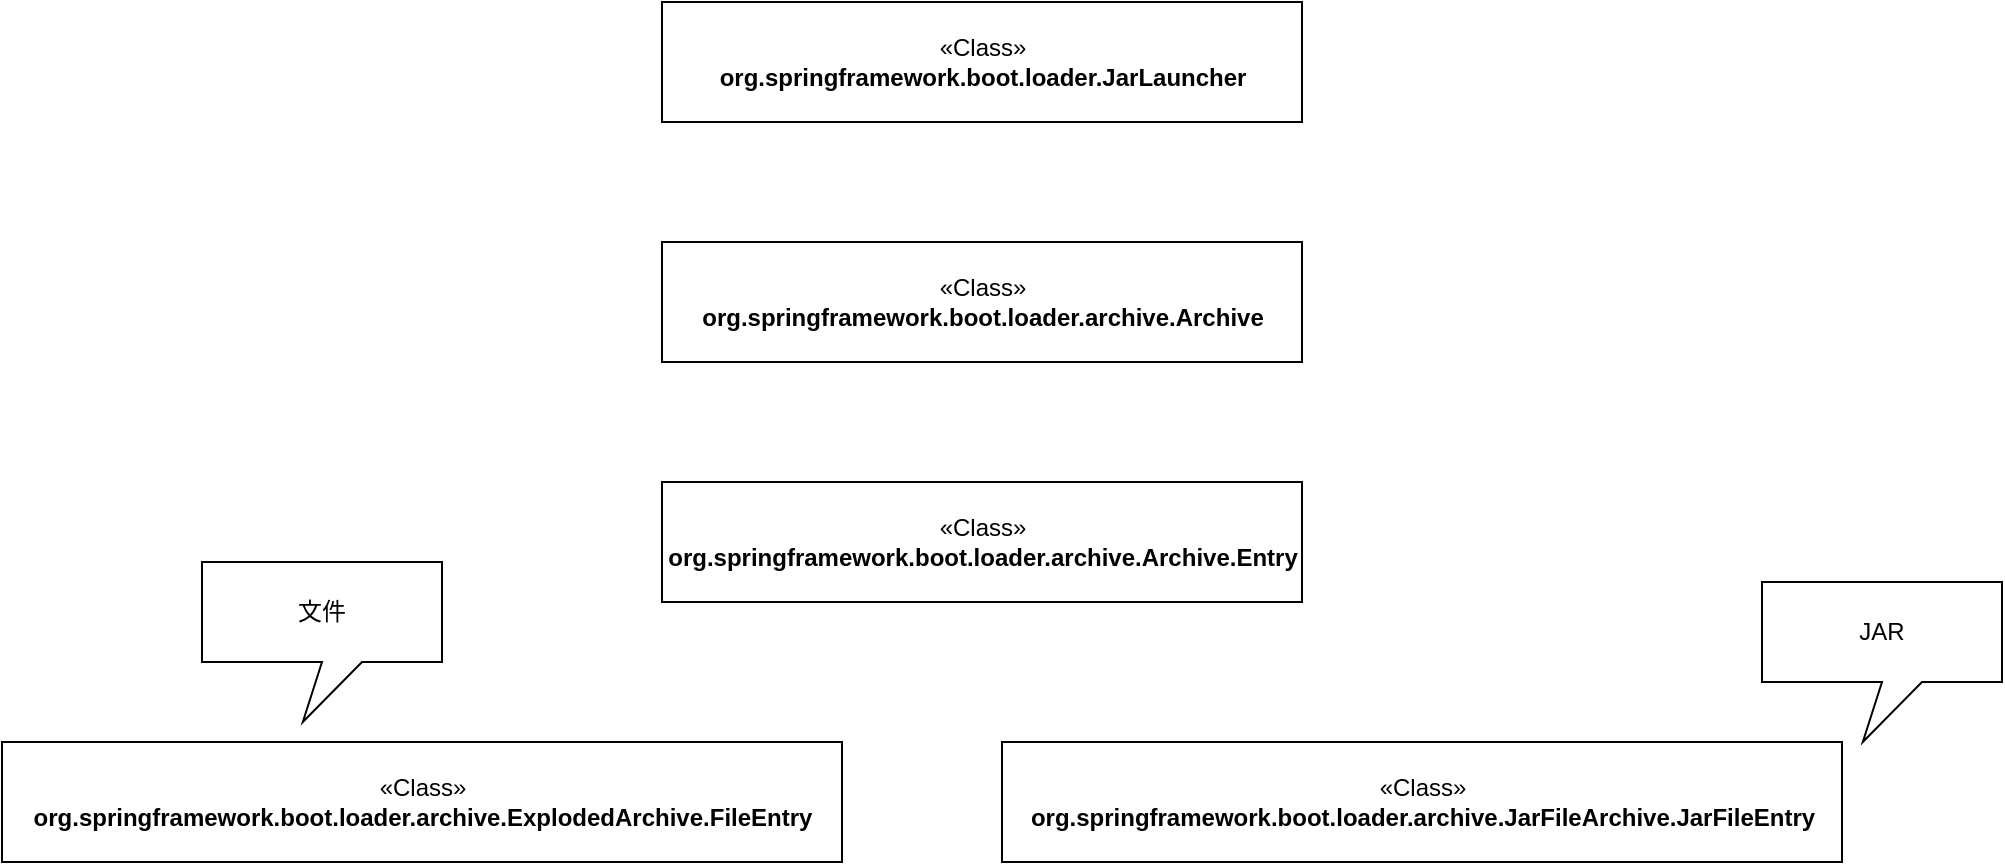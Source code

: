 <mxfile version="20.3.0" type="device" pages="4"><diagram id="C5RBs43oDa-KdzZeNtuy" name="Boot Loader"><mxGraphModel dx="2621" dy="949" grid="1" gridSize="10" guides="1" tooltips="1" connect="1" arrows="1" fold="1" page="1" pageScale="1" pageWidth="827" pageHeight="1169" math="0" shadow="0"><root><mxCell id="WIyWlLk6GJQsqaUBKTNV-0"/><mxCell id="WIyWlLk6GJQsqaUBKTNV-1" parent="WIyWlLk6GJQsqaUBKTNV-0"/><mxCell id="QLGtdcmI91O_ytMZQbwv-1" value="«Class»&lt;br&gt;&lt;b&gt;org.springframework.boot.loader.JarLauncher&lt;/b&gt;" style="html=1;" parent="WIyWlLk6GJQsqaUBKTNV-1" vertex="1"><mxGeometry x="110" y="80" width="320" height="60" as="geometry"/></mxCell><mxCell id="VKMOhA0NCY-NuCWpS-MV-0" value="«Class»&lt;br&gt;&lt;b&gt;org.springframework.boot.loader.archive.Archive&lt;/b&gt;" style="html=1;" parent="WIyWlLk6GJQsqaUBKTNV-1" vertex="1"><mxGeometry x="110" y="200" width="320" height="60" as="geometry"/></mxCell><mxCell id="VKMOhA0NCY-NuCWpS-MV-1" value="«Class»&lt;br&gt;&lt;b&gt;org.springframework.boot.loader.archive.Archive.Entry&lt;/b&gt;" style="html=1;" parent="WIyWlLk6GJQsqaUBKTNV-1" vertex="1"><mxGeometry x="110" y="320" width="320" height="60" as="geometry"/></mxCell><mxCell id="VKMOhA0NCY-NuCWpS-MV-2" value="«Class»&lt;br&gt;&lt;b&gt;org.springframework.boot.loader.archive.ExplodedArchive.FileEntry&lt;/b&gt;" style="html=1;" parent="WIyWlLk6GJQsqaUBKTNV-1" vertex="1"><mxGeometry x="-220" y="450" width="420" height="60" as="geometry"/></mxCell><mxCell id="VKMOhA0NCY-NuCWpS-MV-3" value="«Class»&lt;br&gt;&lt;b&gt;org.springframework.boot.loader.archive.JarFileArchive.JarFileEntry&lt;/b&gt;" style="html=1;" parent="WIyWlLk6GJQsqaUBKTNV-1" vertex="1"><mxGeometry x="280" y="450" width="420" height="60" as="geometry"/></mxCell><mxCell id="VKMOhA0NCY-NuCWpS-MV-4" value="JAR" style="shape=callout;whiteSpace=wrap;html=1;perimeter=calloutPerimeter;position2=0.42;" parent="WIyWlLk6GJQsqaUBKTNV-1" vertex="1"><mxGeometry x="660" y="370" width="120" height="80" as="geometry"/></mxCell><mxCell id="VKMOhA0NCY-NuCWpS-MV-6" value="文件" style="shape=callout;whiteSpace=wrap;html=1;perimeter=calloutPerimeter;position2=0.42;" parent="WIyWlLk6GJQsqaUBKTNV-1" vertex="1"><mxGeometry x="-120" y="360" width="120" height="80" as="geometry"/></mxCell></root></mxGraphModel></diagram><diagram id="9JPVaGamAzxk1OnJRVZB" name="Boot WebServer"><mxGraphModel dx="820" dy="949" grid="1" gridSize="10" guides="1" tooltips="1" connect="1" arrows="1" fold="1" page="1" pageScale="1" pageWidth="827" pageHeight="1169" math="0" shadow="0"><root><mxCell id="0"/><mxCell id="1" parent="0"/><mxCell id="_FbnhEn8PuH-BXk9b7cK-2" value="&lt;p style=&quot;margin:0px;margin-top:4px;text-align:center;&quot;&gt;&lt;i&gt;&amp;lt;&amp;lt;Interface&amp;gt;&amp;gt;&lt;/i&gt;&lt;br&gt;&lt;b&gt;WebServer&lt;/b&gt;&lt;/p&gt;&lt;hr size=&quot;1&quot;&gt;&lt;p style=&quot;margin:0px;margin-left:4px;&quot;&gt;+ start(): Void&lt;br&gt;+ stop(): Void&lt;br&gt;+ getPort(): int&lt;/p&gt;" style="verticalAlign=top;align=left;overflow=fill;fontSize=12;fontFamily=Helvetica;html=1;" vertex="1" parent="1"><mxGeometry x="360" y="60" width="180" height="100" as="geometry"/></mxCell><mxCell id="_FbnhEn8PuH-BXk9b7cK-18" style="edgeStyle=orthogonalEdgeStyle;rounded=0;orthogonalLoop=1;jettySize=auto;html=1;exitX=0.5;exitY=0;exitDx=0;exitDy=0;" edge="1" parent="1" source="_FbnhEn8PuH-BXk9b7cK-10" target="_FbnhEn8PuH-BXk9b7cK-2"><mxGeometry relative="1" as="geometry"/></mxCell><mxCell id="_FbnhEn8PuH-BXk9b7cK-10" value="JettyWebServer" style="swimlane;fontStyle=1;align=center;verticalAlign=top;childLayout=stackLayout;horizontal=1;startSize=26;horizontalStack=0;resizeParent=1;resizeParentMax=0;resizeLast=0;collapsible=1;marginBottom=0;" vertex="1" parent="1"><mxGeometry x="50" y="360" width="160" height="34" as="geometry"/></mxCell><mxCell id="_FbnhEn8PuH-BXk9b7cK-12" value="" style="line;strokeWidth=1;fillColor=none;align=left;verticalAlign=middle;spacingTop=-1;spacingLeft=3;spacingRight=3;rotatable=0;labelPosition=right;points=[];portConstraint=eastwest;strokeColor=inherit;" vertex="1" parent="_FbnhEn8PuH-BXk9b7cK-10"><mxGeometry y="26" width="160" height="8" as="geometry"/></mxCell><mxCell id="_FbnhEn8PuH-BXk9b7cK-19" style="edgeStyle=orthogonalEdgeStyle;rounded=0;orthogonalLoop=1;jettySize=auto;html=1;exitX=0.5;exitY=0;exitDx=0;exitDy=0;entryX=0.5;entryY=1;entryDx=0;entryDy=0;" edge="1" parent="1" source="_FbnhEn8PuH-BXk9b7cK-14" target="_FbnhEn8PuH-BXk9b7cK-2"><mxGeometry relative="1" as="geometry"/></mxCell><mxCell id="_FbnhEn8PuH-BXk9b7cK-14" value="TomcatWebServer" style="swimlane;fontStyle=1;align=center;verticalAlign=top;childLayout=stackLayout;horizontal=1;startSize=26;horizontalStack=0;resizeParent=1;resizeParentMax=0;resizeLast=0;collapsible=1;marginBottom=0;" vertex="1" parent="1"><mxGeometry x="260" y="360" width="160" height="34" as="geometry"/></mxCell><mxCell id="_FbnhEn8PuH-BXk9b7cK-15" value="" style="line;strokeWidth=1;fillColor=none;align=left;verticalAlign=middle;spacingTop=-1;spacingLeft=3;spacingRight=3;rotatable=0;labelPosition=right;points=[];portConstraint=eastwest;strokeColor=inherit;" vertex="1" parent="_FbnhEn8PuH-BXk9b7cK-14"><mxGeometry y="26" width="160" height="8" as="geometry"/></mxCell><mxCell id="_FbnhEn8PuH-BXk9b7cK-20" style="edgeStyle=orthogonalEdgeStyle;rounded=0;orthogonalLoop=1;jettySize=auto;html=1;exitX=0.5;exitY=0;exitDx=0;exitDy=0;entryX=0.5;entryY=1;entryDx=0;entryDy=0;" edge="1" parent="1" source="_FbnhEn8PuH-BXk9b7cK-16" target="_FbnhEn8PuH-BXk9b7cK-2"><mxGeometry relative="1" as="geometry"><mxPoint x="330" y="250" as="targetPoint"/></mxGeometry></mxCell><mxCell id="_FbnhEn8PuH-BXk9b7cK-16" value="UndertowServletWebServer" style="swimlane;fontStyle=1;align=center;verticalAlign=top;childLayout=stackLayout;horizontal=1;startSize=26;horizontalStack=0;resizeParent=1;resizeParentMax=0;resizeLast=0;collapsible=1;marginBottom=0;" vertex="1" parent="1"><mxGeometry x="480" y="360" width="200" height="34" as="geometry"/></mxCell><mxCell id="_FbnhEn8PuH-BXk9b7cK-17" value="" style="line;strokeWidth=1;fillColor=none;align=left;verticalAlign=middle;spacingTop=-1;spacingLeft=3;spacingRight=3;rotatable=0;labelPosition=right;points=[];portConstraint=eastwest;strokeColor=inherit;" vertex="1" parent="_FbnhEn8PuH-BXk9b7cK-16"><mxGeometry y="26" width="200" height="8" as="geometry"/></mxCell><mxCell id="ybwATvBX-jSpdf47SJ1c-3" style="edgeStyle=orthogonalEdgeStyle;rounded=0;orthogonalLoop=1;jettySize=auto;html=1;exitX=0.5;exitY=0;exitDx=0;exitDy=0;entryX=0.5;entryY=1;entryDx=0;entryDy=0;" edge="1" parent="1" source="ybwATvBX-jSpdf47SJ1c-1" target="_FbnhEn8PuH-BXk9b7cK-2"><mxGeometry relative="1" as="geometry"/></mxCell><mxCell id="ybwATvBX-jSpdf47SJ1c-1" value="UndertowWebServer" style="swimlane;fontStyle=1;align=center;verticalAlign=top;childLayout=stackLayout;horizontal=1;startSize=26;horizontalStack=0;resizeParent=1;resizeParentMax=0;resizeLast=0;collapsible=1;marginBottom=0;" vertex="1" parent="1"><mxGeometry x="710" y="360" width="160" height="34" as="geometry"/></mxCell><mxCell id="ybwATvBX-jSpdf47SJ1c-2" value="" style="line;strokeWidth=1;fillColor=none;align=left;verticalAlign=middle;spacingTop=-1;spacingLeft=3;spacingRight=3;rotatable=0;labelPosition=right;points=[];portConstraint=eastwest;strokeColor=inherit;" vertex="1" parent="ybwATvBX-jSpdf47SJ1c-1"><mxGeometry y="26" width="160" height="8" as="geometry"/></mxCell><mxCell id="ybwATvBX-jSpdf47SJ1c-4" value="Servlet 实现" style="text;align=center;fontStyle=1;verticalAlign=middle;spacingLeft=3;spacingRight=3;strokeColor=none;rotatable=0;points=[[0,0.5],[1,0.5]];portConstraint=eastwest;" vertex="1" parent="1"><mxGeometry x="540" y="410" width="80" height="26" as="geometry"/></mxCell><mxCell id="ybwATvBX-jSpdf47SJ1c-5" value="Reactive Web 实现" style="text;align=center;fontStyle=1;verticalAlign=middle;spacingLeft=3;spacingRight=3;strokeColor=none;rotatable=0;points=[[0,0.5],[1,0.5]];portConstraint=eastwest;" vertex="1" parent="1"><mxGeometry x="750" y="410" width="80" height="26" as="geometry"/></mxCell></root></mxGraphModel></diagram><diagram id="ky_o5YUqk9l0RAvleOUZ" name="ApplicationContext"><mxGraphModel dx="1647" dy="949" grid="1" gridSize="10" guides="1" tooltips="1" connect="1" arrows="1" fold="1" page="1" pageScale="1" pageWidth="827" pageHeight="1169" math="0" shadow="0"><root><mxCell id="0"/><mxCell id="1" parent="0"/><mxCell id="GYb4u_FPMPE5XUKXfYe1-1" value="«interface»&lt;br&gt;&lt;b&gt;ApplicationContext&lt;/b&gt;" style="html=1;" vertex="1" parent="1"><mxGeometry x="250" y="150" width="140" height="50" as="geometry"/></mxCell><mxCell id="GYb4u_FPMPE5XUKXfYe1-7" style="edgeStyle=orthogonalEdgeStyle;rounded=0;orthogonalLoop=1;jettySize=auto;html=1;exitX=0.5;exitY=0;exitDx=0;exitDy=0;entryX=0.5;entryY=1;entryDx=0;entryDy=0;" edge="1" parent="1" source="GYb4u_FPMPE5XUKXfYe1-2" target="GYb4u_FPMPE5XUKXfYe1-1"><mxGeometry relative="1" as="geometry"/></mxCell><mxCell id="GYb4u_FPMPE5XUKXfYe1-2" value="«interface»&lt;br&gt;&lt;b&gt;WebServerApplicationContext&lt;/b&gt;" style="html=1;" vertex="1" parent="1"><mxGeometry x="-50" y="260" width="190" height="50" as="geometry"/></mxCell><mxCell id="GYb4u_FPMPE5XUKXfYe1-5" style="edgeStyle=orthogonalEdgeStyle;rounded=0;orthogonalLoop=1;jettySize=auto;html=1;exitX=0.5;exitY=0;exitDx=0;exitDy=0;entryX=0.5;entryY=1;entryDx=0;entryDy=0;" edge="1" parent="1" source="GYb4u_FPMPE5XUKXfYe1-3" target="GYb4u_FPMPE5XUKXfYe1-2"><mxGeometry relative="1" as="geometry"/></mxCell><mxCell id="GYb4u_FPMPE5XUKXfYe1-3" value="&lt;b&gt;ServletWebServerApplicationContext&lt;/b&gt;" style="html=1;" vertex="1" parent="1"><mxGeometry x="-240" y="350" width="230" height="50" as="geometry"/></mxCell><mxCell id="GYb4u_FPMPE5XUKXfYe1-6" style="edgeStyle=orthogonalEdgeStyle;rounded=0;orthogonalLoop=1;jettySize=auto;html=1;exitX=0.5;exitY=0;exitDx=0;exitDy=0;entryX=0.5;entryY=1;entryDx=0;entryDy=0;" edge="1" parent="1" source="GYb4u_FPMPE5XUKXfYe1-4" target="GYb4u_FPMPE5XUKXfYe1-2"><mxGeometry relative="1" as="geometry"/></mxCell><mxCell id="GYb4u_FPMPE5XUKXfYe1-4" value="&lt;b&gt;ReactiveWebServerApplicationContext&lt;/b&gt;" style="html=1;" vertex="1" parent="1"><mxGeometry x="70" y="350" width="230" height="50" as="geometry"/></mxCell></root></mxGraphModel></diagram><diagram id="6vJO8zAyHTMbgsBvV1f5" name="多层次注解派生性"><mxGraphModel dx="2381" dy="949" grid="1" gridSize="10" guides="1" tooltips="1" connect="1" arrows="1" fold="1" page="1" pageScale="1" pageWidth="827" pageHeight="1169" math="0" shadow="0"><root><mxCell id="0"/><mxCell id="1" parent="0"/><mxCell id="R3yOfgVO_WyQKGUEMun1-1" value="@Component" style="swimlane;startSize=0;verticalAlign=top;" vertex="1" parent="1"><mxGeometry x="-240" y="200" width="1040" height="330" as="geometry"/></mxCell><mxCell id="R3yOfgVO_WyQKGUEMun1-2" value="@Component" style="html=1;fillColor=#dae8fc;strokeColor=#6c8ebf;" vertex="1" parent="R3yOfgVO_WyQKGUEMun1-1"><mxGeometry x="467.5" y="40" width="110" height="50" as="geometry"/></mxCell><mxCell id="R3yOfgVO_WyQKGUEMun1-6" style="edgeStyle=orthogonalEdgeStyle;rounded=0;orthogonalLoop=1;jettySize=auto;html=1;exitX=0.5;exitY=0;exitDx=0;exitDy=0;entryX=0.5;entryY=1;entryDx=0;entryDy=0;" edge="1" parent="R3yOfgVO_WyQKGUEMun1-1" source="R3yOfgVO_WyQKGUEMun1-3" target="R3yOfgVO_WyQKGUEMun1-2"><mxGeometry relative="1" as="geometry"/></mxCell><mxCell id="R3yOfgVO_WyQKGUEMun1-3" value="@Configuration" style="html=1;fillColor=#d5e8d4;strokeColor=#82b366;" vertex="1" parent="R3yOfgVO_WyQKGUEMun1-1"><mxGeometry x="212.5" y="135" width="110" height="50" as="geometry"/></mxCell><mxCell id="R3yOfgVO_WyQKGUEMun1-5" style="edgeStyle=orthogonalEdgeStyle;rounded=0;orthogonalLoop=1;jettySize=auto;html=1;exitX=0.5;exitY=0;exitDx=0;exitDy=0;entryX=0.5;entryY=1;entryDx=0;entryDy=0;" edge="1" parent="R3yOfgVO_WyQKGUEMun1-1" source="R3yOfgVO_WyQKGUEMun1-4" target="R3yOfgVO_WyQKGUEMun1-3"><mxGeometry relative="1" as="geometry"/></mxCell><mxCell id="R3yOfgVO_WyQKGUEMun1-4" value="@SpringBootConfiguration" style="html=1;fillColor=#e1d5e7;strokeColor=#9673a6;" vertex="1" parent="R3yOfgVO_WyQKGUEMun1-1"><mxGeometry x="180" y="220" width="175" height="50" as="geometry"/></mxCell><mxCell id="R3yOfgVO_WyQKGUEMun1-25" style="edgeStyle=orthogonalEdgeStyle;rounded=0;orthogonalLoop=1;jettySize=auto;html=1;exitX=0.5;exitY=0;exitDx=0;exitDy=0;entryX=0.5;entryY=1;entryDx=0;entryDy=0;" edge="1" parent="R3yOfgVO_WyQKGUEMun1-1" source="R3yOfgVO_WyQKGUEMun1-7" target="R3yOfgVO_WyQKGUEMun1-2"><mxGeometry relative="1" as="geometry"/></mxCell><mxCell id="R3yOfgVO_WyQKGUEMun1-7" value="@Repository" style="html=1;fillColor=#d5e8d4;strokeColor=#82b366;" vertex="1" parent="R3yOfgVO_WyQKGUEMun1-1"><mxGeometry x="387.5" y="135" width="110" height="50" as="geometry"/></mxCell><mxCell id="R3yOfgVO_WyQKGUEMun1-26" style="edgeStyle=orthogonalEdgeStyle;rounded=0;orthogonalLoop=1;jettySize=auto;html=1;exitX=0.5;exitY=0;exitDx=0;exitDy=0;entryX=0.5;entryY=1;entryDx=0;entryDy=0;" edge="1" parent="R3yOfgVO_WyQKGUEMun1-1" source="R3yOfgVO_WyQKGUEMun1-15" target="R3yOfgVO_WyQKGUEMun1-2"><mxGeometry relative="1" as="geometry"/></mxCell><mxCell id="R3yOfgVO_WyQKGUEMun1-15" value="@Service" style="html=1;fillColor=#d5e8d4;strokeColor=#82b366;" vertex="1" parent="R3yOfgVO_WyQKGUEMun1-1"><mxGeometry x="537.5" y="135" width="110" height="50" as="geometry"/></mxCell><mxCell id="R3yOfgVO_WyQKGUEMun1-27" style="edgeStyle=orthogonalEdgeStyle;rounded=0;orthogonalLoop=1;jettySize=auto;html=1;exitX=0.5;exitY=0;exitDx=0;exitDy=0;" edge="1" parent="R3yOfgVO_WyQKGUEMun1-1" source="R3yOfgVO_WyQKGUEMun1-24" target="R3yOfgVO_WyQKGUEMun1-2"><mxGeometry relative="1" as="geometry"/></mxCell><mxCell id="R3yOfgVO_WyQKGUEMun1-24" value="@Controller" style="html=1;fillColor=#d5e8d4;strokeColor=#82b366;" vertex="1" parent="R3yOfgVO_WyQKGUEMun1-1"><mxGeometry x="697.5" y="135" width="110" height="50" as="geometry"/></mxCell><mxCell id="R3yOfgVO_WyQKGUEMun1-28" value="Spring Boot" style="shape=callout;whiteSpace=wrap;html=1;perimeter=calloutPerimeter;position2=1;" vertex="1" parent="R3yOfgVO_WyQKGUEMun1-1"><mxGeometry x="50" y="160" width="120" height="80" as="geometry"/></mxCell></root></mxGraphModel></diagram></mxfile>
